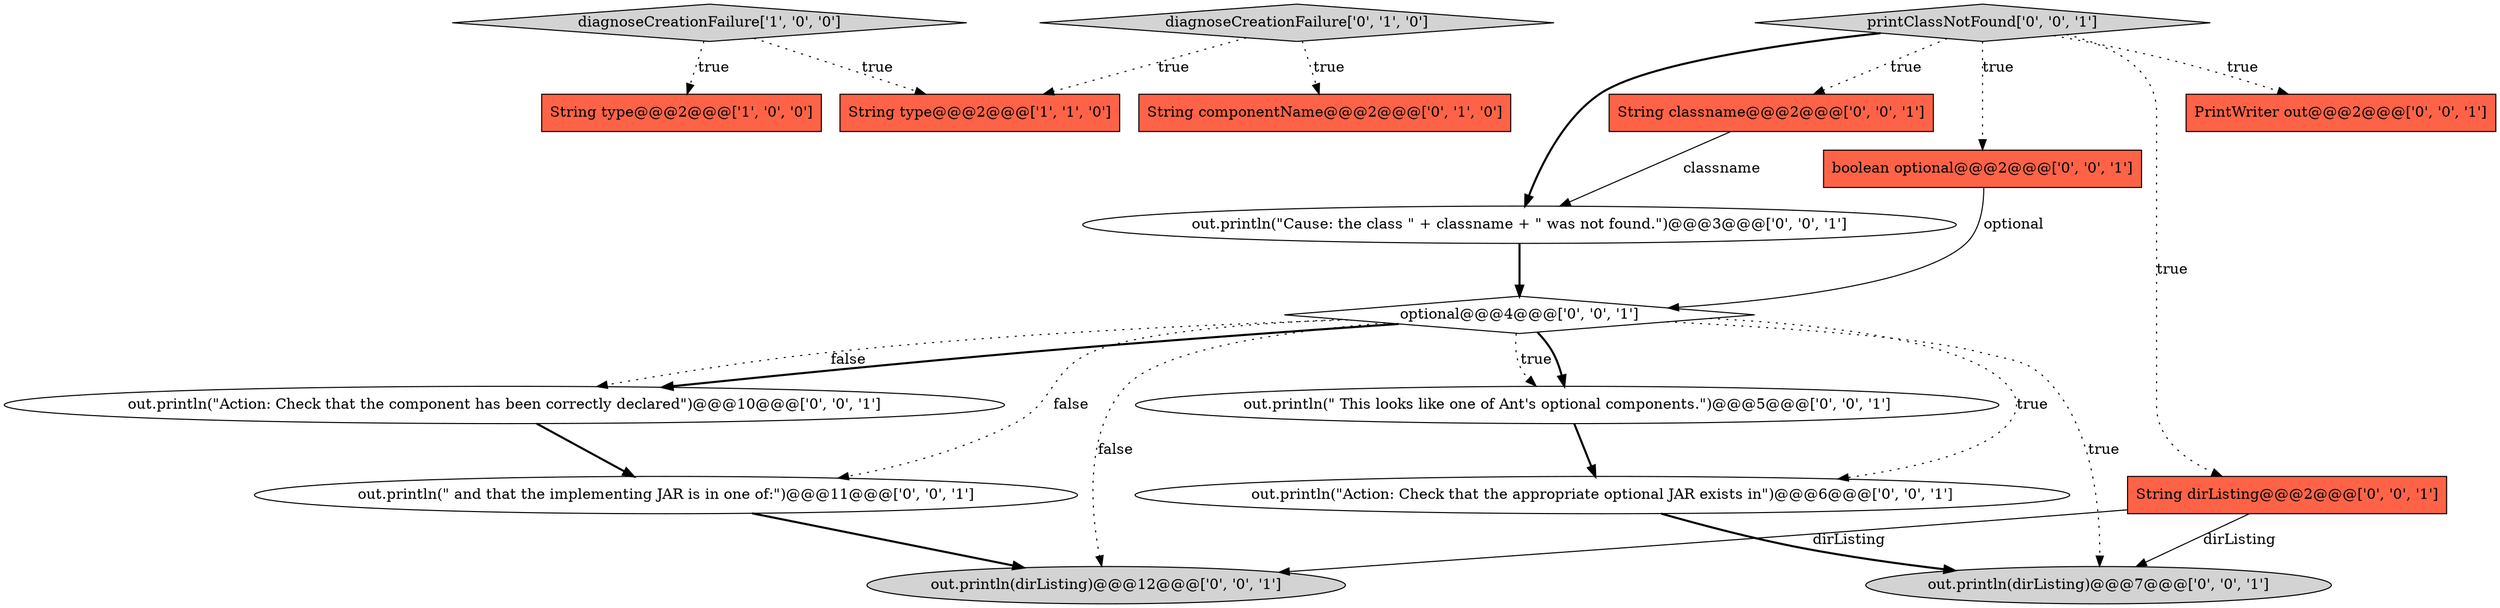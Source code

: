 digraph {
1 [style = filled, label = "String type@@@2@@@['1', '0', '0']", fillcolor = tomato, shape = box image = "AAA0AAABBB1BBB"];
15 [style = filled, label = "out.println(\"Action: Check that the appropriate optional JAR exists in\")@@@6@@@['0', '0', '1']", fillcolor = white, shape = ellipse image = "AAA0AAABBB3BBB"];
13 [style = filled, label = "String dirListing@@@2@@@['0', '0', '1']", fillcolor = tomato, shape = box image = "AAA0AAABBB3BBB"];
2 [style = filled, label = "String type@@@2@@@['1', '1', '0']", fillcolor = tomato, shape = box image = "AAA0AAABBB1BBB"];
4 [style = filled, label = "diagnoseCreationFailure['0', '1', '0']", fillcolor = lightgray, shape = diamond image = "AAA0AAABBB2BBB"];
11 [style = filled, label = "out.println(dirListing)@@@12@@@['0', '0', '1']", fillcolor = lightgray, shape = ellipse image = "AAA0AAABBB3BBB"];
7 [style = filled, label = "out.println(\" This looks like one of Ant's optional components.\")@@@5@@@['0', '0', '1']", fillcolor = white, shape = ellipse image = "AAA0AAABBB3BBB"];
6 [style = filled, label = "out.println(\" and that the implementing JAR is in one of:\")@@@11@@@['0', '0', '1']", fillcolor = white, shape = ellipse image = "AAA0AAABBB3BBB"];
14 [style = filled, label = "out.println(\"Action: Check that the component has been correctly declared\")@@@10@@@['0', '0', '1']", fillcolor = white, shape = ellipse image = "AAA0AAABBB3BBB"];
16 [style = filled, label = "boolean optional@@@2@@@['0', '0', '1']", fillcolor = tomato, shape = box image = "AAA0AAABBB3BBB"];
12 [style = filled, label = "out.println(\"Cause: the class \" + classname + \" was not found.\")@@@3@@@['0', '0', '1']", fillcolor = white, shape = ellipse image = "AAA0AAABBB3BBB"];
0 [style = filled, label = "diagnoseCreationFailure['1', '0', '0']", fillcolor = lightgray, shape = diamond image = "AAA0AAABBB1BBB"];
5 [style = filled, label = "optional@@@4@@@['0', '0', '1']", fillcolor = white, shape = diamond image = "AAA0AAABBB3BBB"];
10 [style = filled, label = "out.println(dirListing)@@@7@@@['0', '0', '1']", fillcolor = lightgray, shape = ellipse image = "AAA0AAABBB3BBB"];
9 [style = filled, label = "PrintWriter out@@@2@@@['0', '0', '1']", fillcolor = tomato, shape = box image = "AAA0AAABBB3BBB"];
8 [style = filled, label = "printClassNotFound['0', '0', '1']", fillcolor = lightgray, shape = diamond image = "AAA0AAABBB3BBB"];
3 [style = filled, label = "String componentName@@@2@@@['0', '1', '0']", fillcolor = tomato, shape = box image = "AAA0AAABBB2BBB"];
17 [style = filled, label = "String classname@@@2@@@['0', '0', '1']", fillcolor = tomato, shape = box image = "AAA0AAABBB3BBB"];
0->2 [style = dotted, label="true"];
5->14 [style = bold, label=""];
0->1 [style = dotted, label="true"];
5->10 [style = dotted, label="true"];
8->16 [style = dotted, label="true"];
8->12 [style = bold, label=""];
4->3 [style = dotted, label="true"];
6->11 [style = bold, label=""];
5->14 [style = dotted, label="false"];
13->10 [style = solid, label="dirListing"];
5->11 [style = dotted, label="false"];
5->15 [style = dotted, label="true"];
5->7 [style = dotted, label="true"];
16->5 [style = solid, label="optional"];
12->5 [style = bold, label=""];
13->11 [style = solid, label="dirListing"];
14->6 [style = bold, label=""];
5->6 [style = dotted, label="false"];
7->15 [style = bold, label=""];
17->12 [style = solid, label="classname"];
15->10 [style = bold, label=""];
8->17 [style = dotted, label="true"];
5->7 [style = bold, label=""];
4->2 [style = dotted, label="true"];
8->13 [style = dotted, label="true"];
8->9 [style = dotted, label="true"];
}
